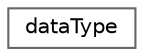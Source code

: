digraph "Graphical Class Hierarchy"
{
 // LATEX_PDF_SIZE
  bgcolor="transparent";
  edge [fontname=Helvetica,fontsize=10,labelfontname=Helvetica,labelfontsize=10];
  node [fontname=Helvetica,fontsize=10,shape=box,height=0.2,width=0.4];
  rankdir="LR";
  Node0 [id="Node000000",label="dataType",height=0.2,width=0.4,color="grey40", fillcolor="white", style="filled",URL="$classdata_type.html",tooltip="This type will be used to write data in the VTK files."];
}
